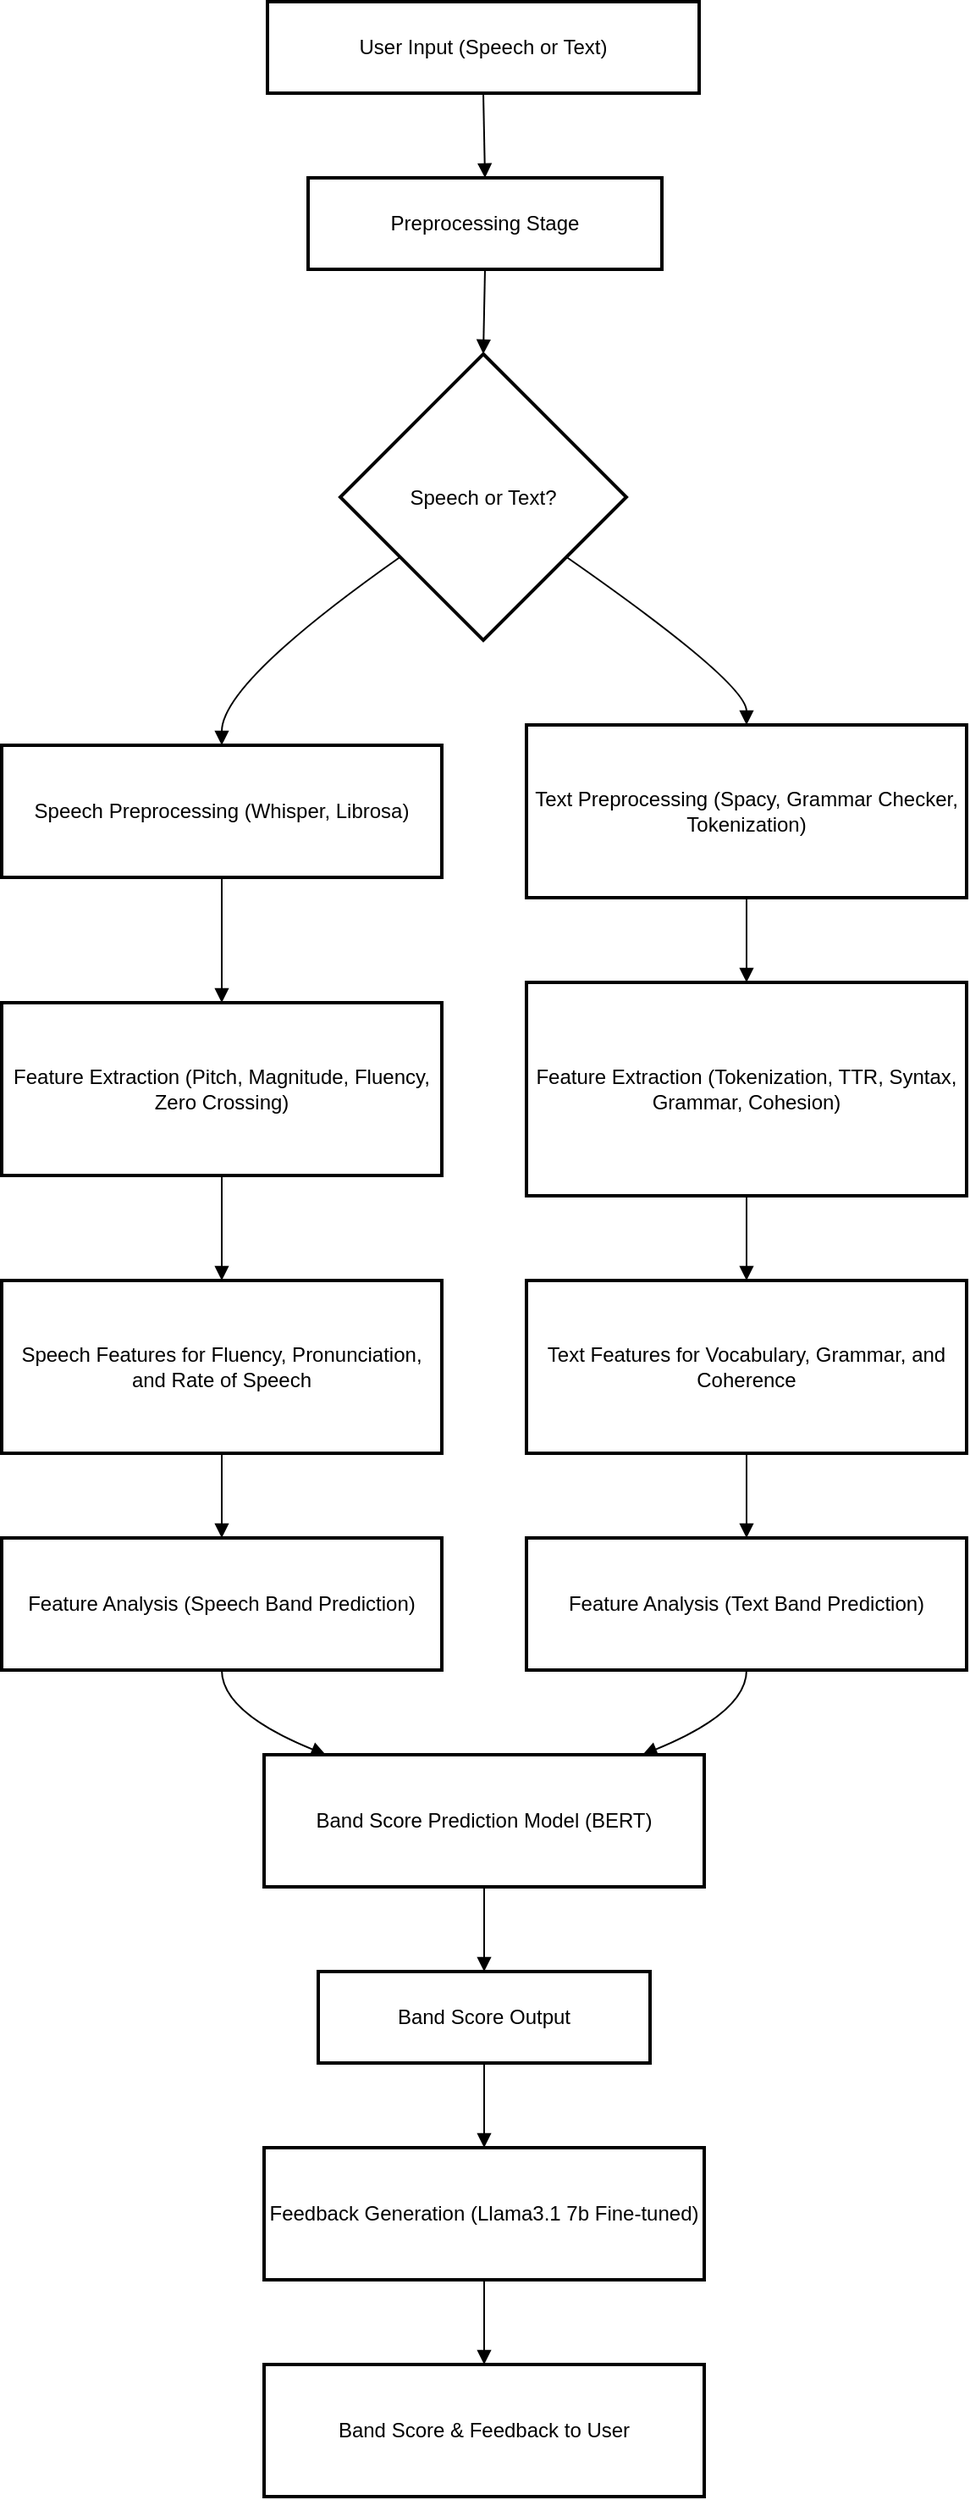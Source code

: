 <mxfile version="26.2.14">
  <diagram name="Page-1" id="NE2W5EPIHwt-oo_a0woZ">
    <mxGraphModel dx="1665" dy="910" grid="1" gridSize="10" guides="1" tooltips="1" connect="1" arrows="1" fold="1" page="1" pageScale="1" pageWidth="850" pageHeight="1100" math="0" shadow="0">
      <root>
        <mxCell id="0" />
        <mxCell id="1" parent="0" />
        <mxCell id="LJj_9sfCxoNsjurtUpZf-2" value="User Input (Speech or Text)" style="whiteSpace=wrap;strokeWidth=2;" vertex="1" parent="1">
          <mxGeometry x="287" y="30" width="255" height="54" as="geometry" />
        </mxCell>
        <mxCell id="LJj_9sfCxoNsjurtUpZf-3" value="Preprocessing Stage" style="whiteSpace=wrap;strokeWidth=2;" vertex="1" parent="1">
          <mxGeometry x="311" y="134" width="209" height="54" as="geometry" />
        </mxCell>
        <mxCell id="LJj_9sfCxoNsjurtUpZf-4" value="Speech or Text?" style="rhombus;strokeWidth=2;whiteSpace=wrap;" vertex="1" parent="1">
          <mxGeometry x="330" y="238" width="169" height="169" as="geometry" />
        </mxCell>
        <mxCell id="LJj_9sfCxoNsjurtUpZf-5" value="Speech Preprocessing (Whisper, Librosa)" style="whiteSpace=wrap;strokeWidth=2;" vertex="1" parent="1">
          <mxGeometry x="130" y="469" width="260" height="78" as="geometry" />
        </mxCell>
        <mxCell id="LJj_9sfCxoNsjurtUpZf-6" value="Text Preprocessing (Spacy, Grammar Checker, Tokenization)" style="whiteSpace=wrap;strokeWidth=2;" vertex="1" parent="1">
          <mxGeometry x="440" y="457" width="260" height="102" as="geometry" />
        </mxCell>
        <mxCell id="LJj_9sfCxoNsjurtUpZf-7" value="Feature Extraction (Pitch, Magnitude, Fluency, Zero Crossing)" style="whiteSpace=wrap;strokeWidth=2;" vertex="1" parent="1">
          <mxGeometry x="130" y="621" width="260" height="102" as="geometry" />
        </mxCell>
        <mxCell id="LJj_9sfCxoNsjurtUpZf-8" value="Feature Extraction (Tokenization, TTR, Syntax, Grammar, Cohesion)" style="whiteSpace=wrap;strokeWidth=2;" vertex="1" parent="1">
          <mxGeometry x="440" y="609" width="260" height="126" as="geometry" />
        </mxCell>
        <mxCell id="LJj_9sfCxoNsjurtUpZf-9" value="Speech Features for Fluency, Pronunciation, and Rate of Speech" style="whiteSpace=wrap;strokeWidth=2;" vertex="1" parent="1">
          <mxGeometry x="130" y="785" width="260" height="102" as="geometry" />
        </mxCell>
        <mxCell id="LJj_9sfCxoNsjurtUpZf-10" value="Text Features for Vocabulary, Grammar, and Coherence" style="whiteSpace=wrap;strokeWidth=2;" vertex="1" parent="1">
          <mxGeometry x="440" y="785" width="260" height="102" as="geometry" />
        </mxCell>
        <mxCell id="LJj_9sfCxoNsjurtUpZf-11" value="Feature Analysis (Speech Band Prediction)" style="whiteSpace=wrap;strokeWidth=2;" vertex="1" parent="1">
          <mxGeometry x="130" y="937" width="260" height="78" as="geometry" />
        </mxCell>
        <mxCell id="LJj_9sfCxoNsjurtUpZf-12" value="Feature Analysis (Text Band Prediction)" style="whiteSpace=wrap;strokeWidth=2;" vertex="1" parent="1">
          <mxGeometry x="440" y="937" width="260" height="78" as="geometry" />
        </mxCell>
        <mxCell id="LJj_9sfCxoNsjurtUpZf-13" value="Band Score Prediction Model (BERT)" style="whiteSpace=wrap;strokeWidth=2;" vertex="1" parent="1">
          <mxGeometry x="285" y="1065" width="260" height="78" as="geometry" />
        </mxCell>
        <mxCell id="LJj_9sfCxoNsjurtUpZf-14" value="Band Score Output" style="whiteSpace=wrap;strokeWidth=2;" vertex="1" parent="1">
          <mxGeometry x="317" y="1193" width="196" height="54" as="geometry" />
        </mxCell>
        <mxCell id="LJj_9sfCxoNsjurtUpZf-15" value="Feedback Generation (Llama3.1 7b Fine-tuned)" style="whiteSpace=wrap;strokeWidth=2;" vertex="1" parent="1">
          <mxGeometry x="285" y="1297" width="260" height="78" as="geometry" />
        </mxCell>
        <mxCell id="LJj_9sfCxoNsjurtUpZf-16" value="Band Score &amp; Feedback to User" style="whiteSpace=wrap;strokeWidth=2;" vertex="1" parent="1">
          <mxGeometry x="285" y="1425" width="260" height="78" as="geometry" />
        </mxCell>
        <mxCell id="LJj_9sfCxoNsjurtUpZf-17" value="" style="curved=1;startArrow=none;endArrow=block;exitX=0.5;exitY=1;entryX=0.5;entryY=0;rounded=0;" edge="1" parent="1" source="LJj_9sfCxoNsjurtUpZf-2" target="LJj_9sfCxoNsjurtUpZf-3">
          <mxGeometry relative="1" as="geometry">
            <Array as="points" />
          </mxGeometry>
        </mxCell>
        <mxCell id="LJj_9sfCxoNsjurtUpZf-18" value="" style="curved=1;startArrow=none;endArrow=block;exitX=0.5;exitY=1;entryX=0.5;entryY=0;rounded=0;" edge="1" parent="1" source="LJj_9sfCxoNsjurtUpZf-3" target="LJj_9sfCxoNsjurtUpZf-4">
          <mxGeometry relative="1" as="geometry">
            <Array as="points" />
          </mxGeometry>
        </mxCell>
        <mxCell id="LJj_9sfCxoNsjurtUpZf-19" value="" style="curved=1;startArrow=none;endArrow=block;exitX=0;exitY=0.86;entryX=0.5;entryY=0;rounded=0;" edge="1" parent="1" source="LJj_9sfCxoNsjurtUpZf-4" target="LJj_9sfCxoNsjurtUpZf-5">
          <mxGeometry relative="1" as="geometry">
            <Array as="points">
              <mxPoint x="260" y="432" />
            </Array>
          </mxGeometry>
        </mxCell>
        <mxCell id="LJj_9sfCxoNsjurtUpZf-20" value="" style="curved=1;startArrow=none;endArrow=block;exitX=1;exitY=0.86;entryX=0.5;entryY=0;rounded=0;" edge="1" parent="1" source="LJj_9sfCxoNsjurtUpZf-4" target="LJj_9sfCxoNsjurtUpZf-6">
          <mxGeometry relative="1" as="geometry">
            <Array as="points">
              <mxPoint x="570" y="432" />
            </Array>
          </mxGeometry>
        </mxCell>
        <mxCell id="LJj_9sfCxoNsjurtUpZf-21" value="" style="curved=1;startArrow=none;endArrow=block;exitX=0.5;exitY=1;entryX=0.5;entryY=0;rounded=0;" edge="1" parent="1" source="LJj_9sfCxoNsjurtUpZf-5" target="LJj_9sfCxoNsjurtUpZf-7">
          <mxGeometry relative="1" as="geometry">
            <Array as="points" />
          </mxGeometry>
        </mxCell>
        <mxCell id="LJj_9sfCxoNsjurtUpZf-22" value="" style="curved=1;startArrow=none;endArrow=block;exitX=0.5;exitY=1;entryX=0.5;entryY=0;rounded=0;" edge="1" parent="1" source="LJj_9sfCxoNsjurtUpZf-6" target="LJj_9sfCxoNsjurtUpZf-8">
          <mxGeometry relative="1" as="geometry">
            <Array as="points" />
          </mxGeometry>
        </mxCell>
        <mxCell id="LJj_9sfCxoNsjurtUpZf-23" value="" style="curved=1;startArrow=none;endArrow=block;exitX=0.5;exitY=1;entryX=0.5;entryY=0;rounded=0;" edge="1" parent="1" source="LJj_9sfCxoNsjurtUpZf-7" target="LJj_9sfCxoNsjurtUpZf-9">
          <mxGeometry relative="1" as="geometry">
            <Array as="points" />
          </mxGeometry>
        </mxCell>
        <mxCell id="LJj_9sfCxoNsjurtUpZf-24" value="" style="curved=1;startArrow=none;endArrow=block;exitX=0.5;exitY=1;entryX=0.5;entryY=0;rounded=0;" edge="1" parent="1" source="LJj_9sfCxoNsjurtUpZf-8" target="LJj_9sfCxoNsjurtUpZf-10">
          <mxGeometry relative="1" as="geometry">
            <Array as="points" />
          </mxGeometry>
        </mxCell>
        <mxCell id="LJj_9sfCxoNsjurtUpZf-25" value="" style="curved=1;startArrow=none;endArrow=block;exitX=0.5;exitY=1;entryX=0.5;entryY=0;rounded=0;" edge="1" parent="1" source="LJj_9sfCxoNsjurtUpZf-9" target="LJj_9sfCxoNsjurtUpZf-11">
          <mxGeometry relative="1" as="geometry">
            <Array as="points" />
          </mxGeometry>
        </mxCell>
        <mxCell id="LJj_9sfCxoNsjurtUpZf-26" value="" style="curved=1;startArrow=none;endArrow=block;exitX=0.5;exitY=1;entryX=0.5;entryY=0;rounded=0;" edge="1" parent="1" source="LJj_9sfCxoNsjurtUpZf-10" target="LJj_9sfCxoNsjurtUpZf-12">
          <mxGeometry relative="1" as="geometry">
            <Array as="points" />
          </mxGeometry>
        </mxCell>
        <mxCell id="LJj_9sfCxoNsjurtUpZf-27" value="" style="curved=1;startArrow=none;endArrow=block;exitX=0.5;exitY=1;entryX=0.14;entryY=0;rounded=0;" edge="1" parent="1" source="LJj_9sfCxoNsjurtUpZf-11" target="LJj_9sfCxoNsjurtUpZf-13">
          <mxGeometry relative="1" as="geometry">
            <Array as="points">
              <mxPoint x="260" y="1040" />
            </Array>
          </mxGeometry>
        </mxCell>
        <mxCell id="LJj_9sfCxoNsjurtUpZf-28" value="" style="curved=1;startArrow=none;endArrow=block;exitX=0.5;exitY=1;entryX=0.86;entryY=0;rounded=0;" edge="1" parent="1" source="LJj_9sfCxoNsjurtUpZf-12" target="LJj_9sfCxoNsjurtUpZf-13">
          <mxGeometry relative="1" as="geometry">
            <Array as="points">
              <mxPoint x="570" y="1040" />
            </Array>
          </mxGeometry>
        </mxCell>
        <mxCell id="LJj_9sfCxoNsjurtUpZf-29" value="" style="curved=1;startArrow=none;endArrow=block;exitX=0.5;exitY=1;entryX=0.5;entryY=0.01;rounded=0;" edge="1" parent="1" source="LJj_9sfCxoNsjurtUpZf-13" target="LJj_9sfCxoNsjurtUpZf-14">
          <mxGeometry relative="1" as="geometry">
            <Array as="points" />
          </mxGeometry>
        </mxCell>
        <mxCell id="LJj_9sfCxoNsjurtUpZf-30" value="" style="curved=1;startArrow=none;endArrow=block;exitX=0.5;exitY=1.01;entryX=0.5;entryY=0;rounded=0;" edge="1" parent="1" source="LJj_9sfCxoNsjurtUpZf-14" target="LJj_9sfCxoNsjurtUpZf-15">
          <mxGeometry relative="1" as="geometry">
            <Array as="points" />
          </mxGeometry>
        </mxCell>
        <mxCell id="LJj_9sfCxoNsjurtUpZf-31" value="" style="curved=1;startArrow=none;endArrow=block;exitX=0.5;exitY=1;entryX=0.5;entryY=0;rounded=0;" edge="1" parent="1" source="LJj_9sfCxoNsjurtUpZf-15" target="LJj_9sfCxoNsjurtUpZf-16">
          <mxGeometry relative="1" as="geometry">
            <Array as="points" />
          </mxGeometry>
        </mxCell>
      </root>
    </mxGraphModel>
  </diagram>
</mxfile>
